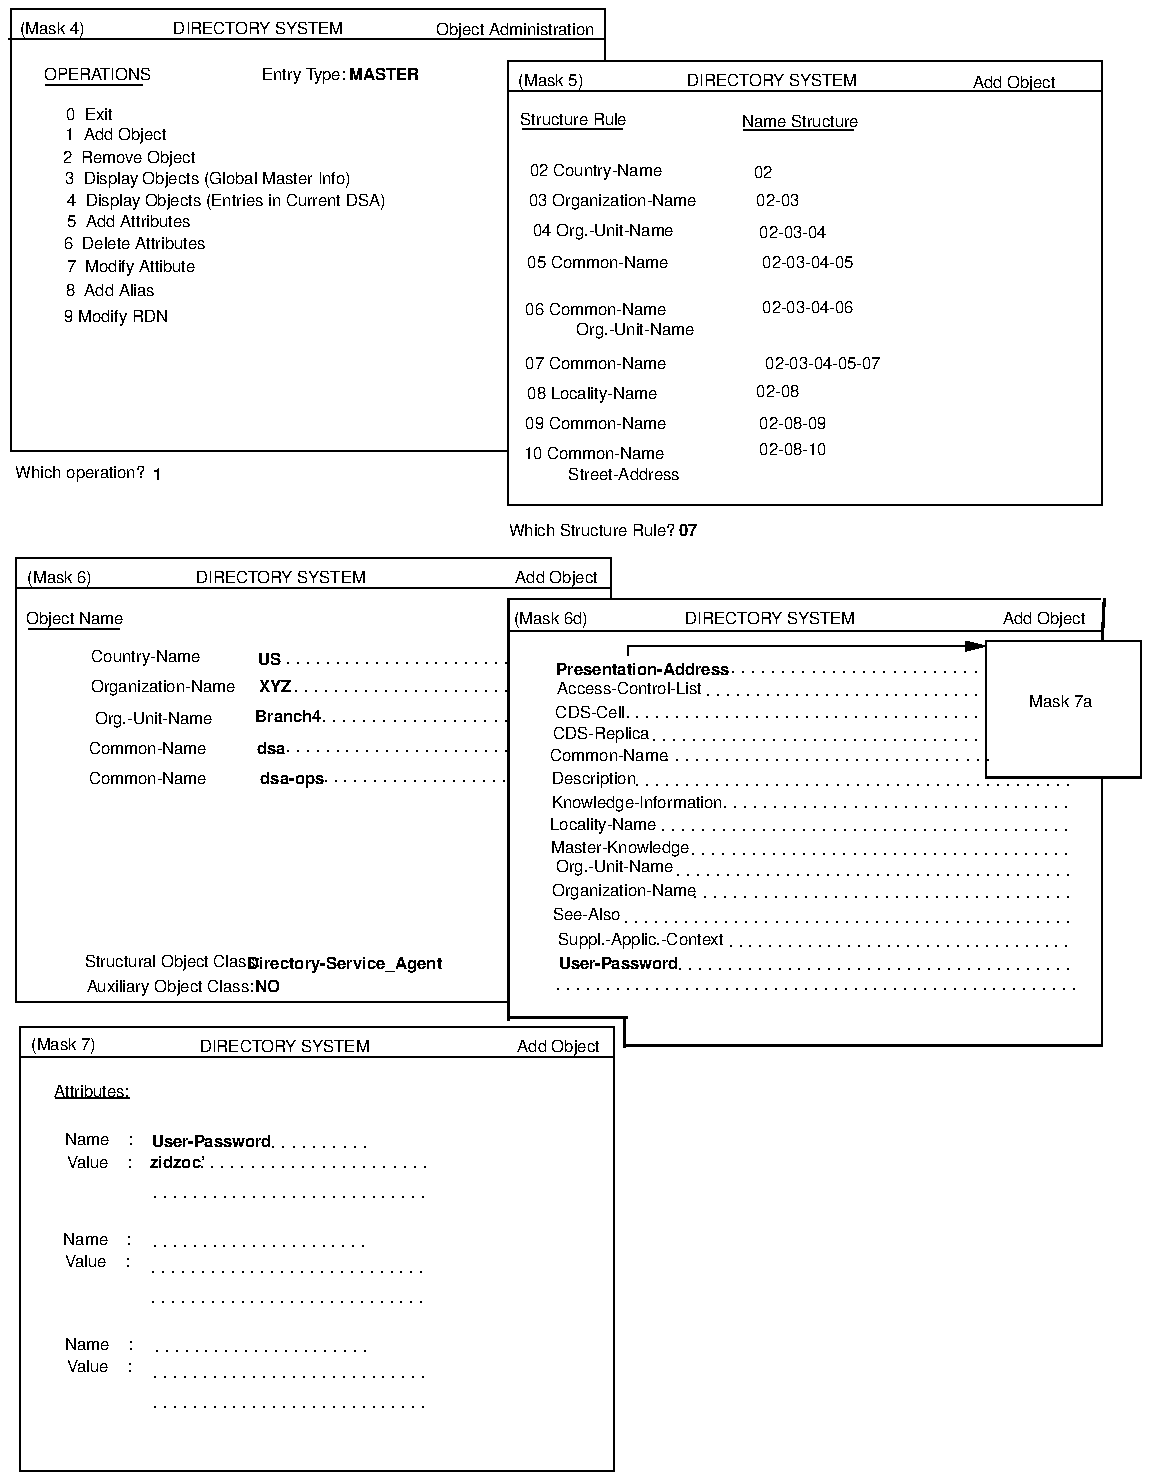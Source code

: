 ...\" @OSF_COPYRIGHT@
...\" COPYRIGHT NOTICE
...\" Copyright (c) 1990, 1991, 1992, 1993 Open Software Foundation, Inc.
...\" ALL RIGHTS RESERVED (DCE).  See the file named COPYRIGHT.DCE in the
...\" src directory for the full copyright text.
...\" 
...\" HISTORY
...\" $Log: fig20.addobject.pic,v $
...\" Revision 1.1.2.1  1994/08/04  21:02:21  hal
...\" 	Create DCE GDS Admin Gd & Ref from GDS parts of Adm Gd & Cmd Ref; fix log
...\" 	[1994/08/04  20:37:51  hal]
...\"
...\" Revision 1.1.4.2  1993/08/12  17:20:06  buckler
...\" 	{edit, R1.0.2}
...\" 	Prentice-Hall editorial changes.
...\" 	[1993/08/12  17:04:19  buckler]
...\" 
...\" Revision 1.1.2.8  1993/02/26  19:37:53  rnollman
...\" 	last change for final draft
...\" 	[1993/02/26  19:37:11  rnollman]
...\" 
...\" Revision 1.1.2.7  1993/02/20  13:52:07  rnollman
...\" 	fixed for final draft
...\" 	[1993/02/20  13:51:42  rnollman]
...\" 
...\" Revision 1.1.2.6  1993/02/16  02:01:26  rnollman
...\" 	fixed mask 6d
...\" 	[1993/02/16  02:00:55  rnollman]
...\" 
...\" Revision 1.1.2.5  1993/02/05  18:49:26  rnollman
...\" 	inc changes for final review
...\" 	[1993/02/05  18:48:52  rnollman]
...\" 
...\" Revision 1.1.2.4  1993/01/28  20:05:40  dbelch
...\" 	Embedding copyright notice
...\" 	[1993/01/28  18:38:03  dbelch]
...\" 
...\" Revision 1.1.2.3  1993/01/12  21:58:20  rnollman
...\" 	fixes from munich
...\" 	[1993/01/12  21:57:59  rnollman]
...\" 
...\" Revision 1.1.2.2  1993/01/09  21:01:29  rnollman
...\" 	new figures
...\" 	[1993/01/09  21:01:09  rnollman]
...\" 
...\" $EndLog$
.PS
scale = 106.667
line  dotted from 293, 257 \
	to 568, 257 
line  dotted from 358, 268 \
	to 565, 268 
line  dotted from 385, 280 \
	to 564, 280 
"\fH\s6Suppl.-Applic.-Context\s0\fP"  at 337, 284
"\f(HB\s6User-Password\s0\fP"  at 325, 271
line  dotted from 351, 379 \
	to 522, 379 
"\fH\s6Common-Name\s0\fP"  at 320, 382
line  dotted from 78, 146 \
	to 221, 146 
"\fH\s6Description\s0\fP"  at 312, 370
line  dotted from 103, 162 \
	to 222, 162 
"\f(HB\s6User-Password\s0\fP"  at 108, 176
line  dotted from 141, 173 \
	to 190, 173 
"\fH\s6Value    :\s0\fP"  at 48, 165
"\fH\s6Name    :\s0\fP"  at 48, 177
"\f(HB\s6zidzoc'\s0\fP"  at 90, 165
line  dotted from 329, 293 \
	to 565, 293 
line  dotted from 366, 306 \
	to 565, 306 
line  dotted from 357, 318 \
	to 565, 318 
line  dotted from 365, 329 \
	to 564, 329 
line  dotted from 349, 342 \
	to 564, 342 
line  dotted from 382, 354 \
	to 564, 354 
line  dotted from 335, 366 \
	to 565, 366 
line  dotted from 330, 402 \
	to 521, 402 
line  dotted from 344, 390 \
	to 521, 390 
line  dotted from 373, 414 \
	to 521, 414 
line  dotted from 386, 426 \
	to 521, 426 
"\fH\s66  Delete Attributes\s0\fP"  at 67, 655
"\fH\s65  Add Attributes\s0\fP"  at 64, 667
"\fH\s69 Modify RDN\s0\fP"  at 57, 616
"\fH\s604 Org.-Unit-Name\s0\fP"  at 317, 662
"\fH\s602 Country-Name\s0\fP"  at 313, 694
"\fH\s603 Organization-Name\s0\fP"  at 322, 678
"\fH\s604 Org.-Unit-Name\s0\fP"  at 317, 662
"\fH\s602-03-04-05\s0\fP"  at 426, 645
"\fH\s602-03-04\s0\fP"  at 418, 661
"\fH\s602-03\s0\fP"  at 410, 678
line   from 323, 217 \
	to 323, 0 
"\fH\s6\s0\fP"  at 281, 48
"\fH\s6\s0\fP"  at 281, 48
"\fH\s6\s0\fP"  at 281, 48
"\fH\s6\s0\fP"  at 281, 48
"\fH\s6Attributes:\s0\fP"  at 44, 203
line   from 25, 199 \
	to 64, 199 
line   from 6, 221 \
	to 265, 221 
line   from 7, 237 \
	to 265, 237 
"\fH\s6DIRECTORY SYSTEM\s0\fP"  at 147, 227
line   from 6, 237 \
	to 6, 0 
line   from 6, 0 \
	to 323, 0 
line   from 6, 0 \
	to 323, 0 
"\fH\s6Add Object\s0\fP"  at 293, 227
line   from 323, 237 \
	to 323, 0 
line   from 6, 237 \
	to 6, 0 
line   from 6, 221 \
	to 323, 221 
line   from 7, 237 \
	to 323, 237 
"\fH\s6DIRECTORY SYSTEM\s0\fP"  at 147, 227
"\fH\s6DIRECTORY SYSTEM\s0\fP"  at 147, 227
line   from 6, 221 \
	to 323, 221 
line   from 6, 237 \
	to 6, 0 
line   from 323, 237 \
	to 323, 0 
"\fH\s6Add Object\s0\fP"  at 293, 227
line   from 6, 0 \
	to 323, 0 
line   from 6, 0 \
	to 323, 0 
"\fH\s6Add Object\s0\fP"  at 293, 227
line   from 6, 237 \
	to 6, 0 
line   from 6, 221 \
	to 323, 221 
"\fH\s6DIRECTORY SYSTEM\s0\fP"  at 147, 227
"\f(HB\s6dsa-ops\s0\fP"  at 151, 370
line  dotted from 169, 368 \
	to 264, 368 
"\f(HB\s6dsa\s0\fP"  at 140, 386
line  dotted from 149, 384 \
	to 265, 384 
line   from 5, 487 \
	to 321, 487 
"\fH\s6Add Object\s0\fP"  at 292, 477
"\fH\s6Organization-Name\s0\fP"  at 82, 419
line   from 4, 487 \
	to 4, 250 
"\fH\s6DIRECTORY SYSTEM\s0\fP"  at 145, 477
"\fH\s6(Mask 6)\s0\fP"  at 27, 477
"\fH\s6Country-Name\s0\fP"  at 73, 435
"\fH\s6Org.-Unit-Name\s0\fP"  at 77, 402
"\fH\s6Common-Name\s0\fP"  at 74, 386
"\f(HB\s6US\s0\fP"  at 139, 433
"\f(HB\s6XYZ\s0\fP"  at 142, 419
"\f(HB\s6Branch4\s0\fP"  at 149, 403
"\fH\s6Auxiliary Object Class:\s0\fP"  at 86, 259
"\fH\s6Structural Object Class:\s0\fP"  at 87, 272
"\fH\s6Common-Name\s0\fP"  at 74, 370
"\f(HB\s6NO\s0\fP"  at 138, 259
line  dotted from 149, 431 \
	to 265, 431 
line  dotted from 153, 416 \
	to 265, 416 
line  dotted from 168, 400 \
	to 265, 400 
"\f(HB\s61\s0\fP"  at 79, 532
"\fH\s60  Exit\s0\fP"  at 43, 724
"\fH\s64  Display Objects (Entries in Current DSA)\s0\fP"  at 116, 678
line   from 20, 739 \
	to 71, 739 
"\fH\s6OPERATIONS\s0\fP"  at 47, 745
line   from 1, 780 \
	to 1, 544 
"\fH\s6(Mask 4)\s0\fP"  at 23, 770
"\fH\s6DIRECTORY SYSTEM\s0\fP"  at 133, 770
line   from 0, 764 \
	to 317, 764 
line   from 1, 780 \
	to 317, 780 
"\fH\s6Object Administration\s0\fP"  at 270, 769
"\fH\s6Which operation?\s0\fP"  at 38, 533
"\fH\s63  Display Objects (Global Master Info)\s0\fP"  at 106, 690
"\fH\s61  Add Object\s0\fP"  at 57, 713
"\fH\s68  Add Alias\s0\fP"  at 54, 630
"\fH\s62  Remove Object\s0\fP"  at 64, 701
"\fH\s67  Modify Attibute\s0\fP"  at 65, 643
"\fH\s6Which Structure Rule?\s0\fP"  at 311, 502
"\fH\s6Add Object\s0\fP"  at 536, 741
"\f(HB\s607\s0\fP"  at 362, 502
line   from 266, 515 \
	to 583, 515 
"\fH\s6\s0\fP"  at 541, 573
line   from 266, 752 \
	to 266, 515 
line   from 583, 752 \
	to 583, 515 
"\fH\s609 Common-Name\s0\fP"  at 313, 559
"\fH\s608 Locality-Name\s0\fP"  at 311, 575
"\fH\s607 Common-Name\s0\fP"  at 313, 591
"\fH\s610 Common-Name\s0\fP"  at 312, 543
"\fH\s6Street-Address\s0\fP"  at 328, 532
line   from 266, 736 \
	to 583, 736 
"\fH\s6DIRECTORY SYSTEM\s0\fP"  at 407, 742
"\fH\s6(Mask 5)\s0\fP"  at 289, 742
"\fH\s6Structure Rule\s0\fP"  at 301, 721
"\fH\s6Name Structure\s0\fP"  at 422, 720
line   from 274, 716 \
	to 327, 716 
line   from 392, 715 \
	to 450, 715 
line   from 267, 752 \
	to 583, 752 
line   from 318, 780 \
	to 318, 752 
line   from 1, 544 \
	to 266, 544 
"\fH\s6(Mask 7)\s0\fP"  at 29, 228
"\f(HB\s6Directory-Service_Agent\s0\fP"  at 179, 271
line   from 4, 250 \
	to 265, 250 
line   from 7, 237 \
	to 323, 237 
line   from 7, 237 \
	to 323, 237 
"\fH\s6\s0\fP"  at 540, 286
"\fH\s6DIRECTORY SYSTEM\s0\fP"  at 406, 455
line   from 266, 465 \
	to 582, 465 
"\fH\s6Add Object\s0\fP"  at 552, 455
"\fH\s6Add Object\s0\fP"  at 552, 455
line   from 266, 465 \
	to 582, 465 
"\fH\s6DIRECTORY SYSTEM\s0\fP"  at 406, 455
"\fH\s6\s0\fP"  at 540, 286
"\fH\s6\s0\fP"  at 540, 286
"\fH\s6DIRECTORY SYSTEM\s0\fP"  at 406, 455
line   from 266, 465 \
	to 582, 465 
"\fH\s6Add Object\s0\fP"  at 552, 455
"\fH\s6Add Object\s0\fP"  at 552, 455
line   from 266, 465 \
	to 582, 465 
"\fH\s6DIRECTORY SYSTEM\s0\fP"  at 406, 455
"\fH\s6\s0\fP"  at 540, 286
line   from 267, 448 \
	to 582, 448 
line   from 321, 487 \
	to 321, 465 
.ps 20
line   from 266, 465 \
	to 266, 241 
line   from 266, 242 \
	to 329, 242 
line   from 328, 242 \
	to 328, 227 
.ps 10
"\f(HB\s6\s0\fP"  at 324, 420
"\fH\s6Access-Control-List\s0\fP"  at 331, 418
"\fH\s6CDS-Cell\s0\fP"  at 310, 405
"\fH\s6CDS-Replica\s0\fP"  at 316, 394
"\fH\s6Knowledge-Information\s0\fP"  at 335, 357
"\fH\s6Locality-Name\s0\fP"  at 317, 345
"\fH\s6Master-Knowledge\s0\fP"  at 326, 333
"\fH\s6Org.-Unit-Name\s0\fP"  at 323, 323
"\fH\s6Organization-Name\s0\fP"  at 328, 310
"\fH\s6See-Also\s0\fP"  at 308, 297
"\fH\s6Entry Type:\s0\fP"  at 157, 745
"\f(HB\s6MASTER\s0\fP"  at 200, 745
"\f(HB\s6Presentation-Address\s0\fP"  at 338, 428
"\fH\s6Org.-Unit-Name\s0\fP"  at 334, 609
"\fH\s602-03-04-06\s0\fP"  at 426, 621
"\fH\s606 Common-Name\s0\fP"  at 313, 620
"\fH\s602-03-04-05-07\s0\fP"  at 434, 591
"\fH\s602-08-09\s0\fP"  at 418, 559
"\fH\s602-08-10\s0\fP"  at 418, 545
"\fH\s602-08\s0\fP"  at 410, 576
"\fH\s602\s0\fP"  at 402, 693
"\fH\s6(Mask 6d)\s0\fP"  at 289, 455
box  wid 83 ht 73 at 562.5, 406.5
.ps 20
line   from 584, 465 \
	to 583, 443 
.ps 10
line   from 583, 370 \
	to 583, 227 
"\fH\s6Value    :\s0\fP"  at 48, 56
"\fH\s6Name    :\s0\fP"  at 48, 68
line  dotted from 78, 34 \
	to 221, 34 
line  dotted from 79, 64 \
	to 190, 64 
line  dotted from 78, 50 \
	to 221, 50 
"\fH\s6Mask 7a\s0\fP"  at 561, 411
line ->  from 330, 435 \
	to 330, 440 \
	to 521, 440 
line   from 4, 471 \
	to 321, 471 
"\fH\s6Object Name\s0\fP"  at 35, 455
.ps 20
line   from 582, 227 \
	to 328, 227 
.ps 10
"\fH\s605 Common-Name\s0\fP"  at 314, 645
line   from 11, 449 \
	to 59, 449 
line  dotted from 77, 106 \
	to 220, 106 
line  dotted from 78, 120 \
	to 189, 120 
line  dotted from 77, 90 \
	to 220, 90 
"\fH\s6Name    :\s0\fP"  at 47, 124
"\fH\s6Value    :\s0\fP"  at 47, 112
.PE
